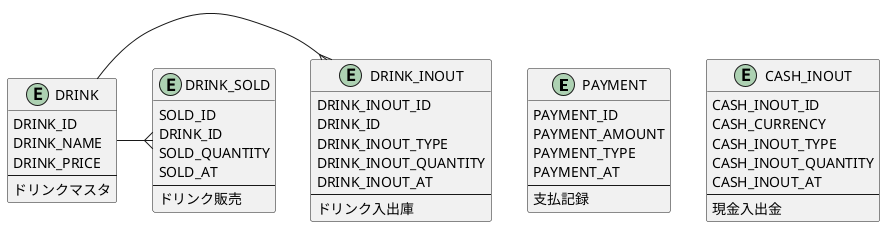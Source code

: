 @startuml

entity PAYMENT {
    PAYMENT_ID
    PAYMENT_AMOUNT
    PAYMENT_TYPE
    PAYMENT_AT
    --
    支払記録
}

entity CASH_INOUT {
    CASH_INOUT_ID
    CASH_CURRENCY
    CASH_INOUT_TYPE
    CASH_INOUT_QUANTITY
    CASH_INOUT_AT
    --
    現金入出金
}

entity DRINK {
    DRINK_ID
    DRINK_NAME
    DRINK_PRICE
    --
    ドリンクマスタ
}

entity DRINK_INOUT {
    DRINK_INOUT_ID
    DRINK_ID
    DRINK_INOUT_TYPE
    DRINK_INOUT_QUANTITY
    DRINK_INOUT_AT
    --
    ドリンク入出庫
}

entity DRINK_SOLD {
    SOLD_ID
    DRINK_ID
    SOLD_QUANTITY
    SOLD_AT
    --
    ドリンク販売
}

DRINK -{ DRINK_INOUT
DRINK -{ DRINK_SOLD

@enduml
